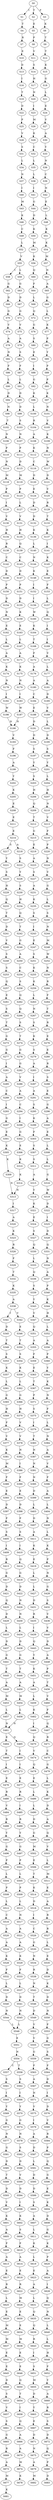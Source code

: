 strict digraph  {
	S0 -> S1 [ label = I ];
	S0 -> S2 [ label = T ];
	S0 -> S3 [ label = F ];
	S1 -> S4 [ label = T ];
	S2 -> S5 [ label = E ];
	S3 -> S6 [ label = K ];
	S4 -> S7 [ label = R ];
	S5 -> S8 [ label = P ];
	S6 -> S9 [ label = T ];
	S7 -> S10 [ label = E ];
	S8 -> S11 [ label = V ];
	S9 -> S12 [ label = T ];
	S10 -> S13 [ label = D ];
	S11 -> S14 [ label = S ];
	S12 -> S15 [ label = K ];
	S13 -> S16 [ label = I ];
	S14 -> S17 [ label = H ];
	S15 -> S18 [ label = G ];
	S16 -> S19 [ label = T ];
	S17 -> S20 [ label = N ];
	S18 -> S21 [ label = L ];
	S19 -> S22 [ label = D ];
	S20 -> S23 [ label = I ];
	S21 -> S24 [ label = E ];
	S22 -> S25 [ label = P ];
	S23 -> S26 [ label = M ];
	S24 -> S27 [ label = V ];
	S25 -> S28 [ label = V ];
	S26 -> S29 [ label = K ];
	S27 -> S30 [ label = A ];
	S28 -> S31 [ label = S ];
	S29 -> S32 [ label = C ];
	S30 -> S33 [ label = Y ];
	S31 -> S34 [ label = L ];
	S32 -> S35 [ label = L ];
	S33 -> S36 [ label = N ];
	S34 -> S37 [ label = N ];
	S35 -> S38 [ label = L ];
	S36 -> S39 [ label = C ];
	S37 -> S40 [ label = I ];
	S38 -> S41 [ label = I ];
	S39 -> S42 [ label = N ];
	S40 -> S43 [ label = M ];
	S41 -> S44 [ label = G ];
	S42 -> S45 [ label = E ];
	S43 -> S46 [ label = K ];
	S44 -> S47 [ label = D ];
	S45 -> S48 [ label = L ];
	S46 -> S49 [ label = C ];
	S47 -> S50 [ label = K ];
	S48 -> S51 [ label = K ];
	S49 -> S52 [ label = L ];
	S50 -> S53 [ label = M ];
	S51 -> S54 [ label = K ];
	S52 -> S55 [ label = V ];
	S53 -> S56 [ label = K ];
	S54 -> S57 [ label = M ];
	S55 -> S58 [ label = I ];
	S55 -> S59 [ label = L ];
	S56 -> S60 [ label = Q ];
	S57 -> S61 [ label = N ];
	S58 -> S62 [ label = G ];
	S59 -> S63 [ label = G ];
	S60 -> S64 [ label = F ];
	S61 -> S65 [ label = A ];
	S62 -> S66 [ label = D ];
	S63 -> S67 [ label = D ];
	S64 -> S68 [ label = L ];
	S65 -> S69 [ label = G ];
	S66 -> S70 [ label = G ];
	S67 -> S71 [ label = G ];
	S68 -> S72 [ label = Q ];
	S69 -> S73 [ label = L ];
	S70 -> S74 [ label = V ];
	S71 -> S75 [ label = V ];
	S72 -> S76 [ label = G ];
	S73 -> S77 [ label = K ];
	S74 -> S78 [ label = A ];
	S75 -> S79 [ label = A ];
	S76 -> S80 [ label = S ];
	S77 -> S81 [ label = P ];
	S78 -> S82 [ label = N ];
	S79 -> S83 [ label = S ];
	S80 -> S84 [ label = E ];
	S81 -> S85 [ label = Y ];
	S82 -> S86 [ label = F ];
	S83 -> S87 [ label = F ];
	S84 -> S88 [ label = I ];
	S85 -> S89 [ label = P ];
	S86 -> S90 [ label = L ];
	S87 -> S91 [ label = L ];
	S88 -> S92 [ label = G ];
	S89 -> S93 [ label = P ];
	S90 -> S94 [ label = D ];
	S91 -> S95 [ label = D ];
	S92 -> S96 [ label = K ];
	S93 -> S97 [ label = K ];
	S94 -> S98 [ label = N ];
	S95 -> S99 [ label = D ];
	S96 -> S100 [ label = L ];
	S97 -> S101 [ label = N ];
	S98 -> S102 [ label = T ];
	S99 -> S103 [ label = S ];
	S100 -> S104 [ label = R ];
	S101 -> S105 [ label = V ];
	S102 -> S106 [ label = N ];
	S103 -> S107 [ label = N ];
	S104 -> S108 [ label = A ];
	S105 -> S109 [ label = K ];
	S106 -> S110 [ label = P ];
	S107 -> S111 [ label = P ];
	S108 -> S112 [ label = K ];
	S109 -> S113 [ label = N ];
	S110 -> S114 [ label = N ];
	S111 -> S115 [ label = D ];
	S112 -> S116 [ label = C ];
	S113 -> S117 [ label = W ];
	S114 -> S118 [ label = M ];
	S115 -> S119 [ label = M ];
	S116 -> S120 [ label = D ];
	S117 -> S121 [ label = D ];
	S118 -> S122 [ label = P ];
	S119 -> S123 [ label = P ];
	S120 -> S124 [ label = E ];
	S121 -> S125 [ label = V ];
	S122 -> S126 [ label = I ];
	S123 -> S127 [ label = L ];
	S124 -> S128 [ label = D ];
	S125 -> S129 [ label = R ];
	S126 -> S130 [ label = V ];
	S127 -> S131 [ label = V ];
	S128 -> S132 [ label = D ];
	S129 -> S133 [ label = T ];
	S130 -> S134 [ label = H ];
	S131 -> S135 [ label = H ];
	S132 -> S136 [ label = K ];
	S133 -> S137 [ label = K ];
	S134 -> S138 [ label = R ];
	S135 -> S139 [ label = Q ];
	S136 -> S140 [ label = L ];
	S137 -> S141 [ label = I ];
	S138 -> S142 [ label = C ];
	S139 -> S143 [ label = C ];
	S140 -> S144 [ label = N ];
	S141 -> S145 [ label = K ];
	S142 -> S146 [ label = D ];
	S143 -> S147 [ label = D ];
	S144 -> S148 [ label = K ];
	S145 -> S149 [ label = E ];
	S146 -> S150 [ label = P ];
	S147 -> S151 [ label = P ];
	S148 -> S152 [ label = I ];
	S149 -> S153 [ label = F ];
	S150 -> S154 [ label = D ];
	S151 -> S155 [ label = D ];
	S152 -> S156 [ label = I ];
	S153 -> S157 [ label = L ];
	S154 -> S158 [ label = N ];
	S155 -> S159 [ label = K ];
	S156 -> S160 [ label = W ];
	S157 -> S161 [ label = Q ];
	S158 -> S162 [ label = E ];
	S159 -> S163 [ label = E ];
	S160 -> S164 [ label = K ];
	S161 -> S165 [ label = I ];
	S162 -> S166 [ label = L ];
	S163 -> S167 [ label = L ];
	S164 -> S168 [ label = T ];
	S165 -> S169 [ label = I ];
	S166 -> S170 [ label = A ];
	S167 -> S171 [ label = A ];
	S168 -> S172 [ label = F ];
	S169 -> S173 [ label = V ];
	S170 -> S174 [ label = K ];
	S171 -> S175 [ label = K ];
	S172 -> S176 [ label = A ];
	S173 -> S177 [ label = L ];
	S174 -> S178 [ label = N ];
	S175 -> S179 [ label = N ];
	S176 -> S180 [ label = A ];
	S177 -> S181 [ label = A ];
	S178 -> S182 [ label = I ];
	S179 -> S183 [ label = I ];
	S180 -> S184 [ label = C ];
	S181 -> S185 [ label = D ];
	S182 -> S186 [ label = W ];
	S183 -> S187 [ label = W ];
	S184 -> S188 [ label = E ];
	S185 -> S189 [ label = V ];
	S186 -> S190 [ label = N ];
	S187 -> S190 [ label = N ];
	S188 -> S191 [ label = D ];
	S189 -> S192 [ label = L ];
	S190 -> S193 [ label = V ];
	S191 -> S194 [ label = D ];
	S192 -> S195 [ label = D ];
	S193 -> S196 [ label = F ];
	S194 -> S197 [ label = S ];
	S195 -> S198 [ label = S ];
	S196 -> S199 [ label = A ];
	S197 -> S200 [ label = Y ];
	S198 -> S201 [ label = Y ];
	S199 -> S202 [ label = Y ];
	S200 -> S203 [ label = S ];
	S201 -> S204 [ label = L ];
	S202 -> S205 [ label = K ];
	S203 -> S206 [ label = H ];
	S204 -> S207 [ label = H ];
	S205 -> S208 [ label = E ];
	S206 -> S209 [ label = Q ];
	S207 -> S210 [ label = N ];
	S208 -> S211 [ label = E ];
	S209 -> S212 [ label = T ];
	S210 -> S213 [ label = V ];
	S211 -> S214 [ label = E ];
	S212 -> S215 [ label = G ];
	S213 -> S216 [ label = F ];
	S214 -> S217 [ label = S ];
	S214 -> S218 [ label = A ];
	S215 -> S219 [ label = E ];
	S216 -> S220 [ label = P ];
	S217 -> S221 [ label = Y ];
	S218 -> S222 [ label = S ];
	S219 -> S223 [ label = A ];
	S220 -> S224 [ label = N ];
	S221 -> S225 [ label = S ];
	S222 -> S226 [ label = Y ];
	S223 -> S227 [ label = S ];
	S224 -> S228 [ label = V ];
	S225 -> S229 [ label = H ];
	S226 -> S230 [ label = S ];
	S227 -> S231 [ label = A ];
	S228 -> S232 [ label = G ];
	S229 -> S233 [ label = Q ];
	S230 -> S234 [ label = H ];
	S231 -> S235 [ label = K ];
	S232 -> S236 [ label = L ];
	S233 -> S237 [ label = T ];
	S234 -> S238 [ label = Q ];
	S235 -> S239 [ label = S ];
	S236 -> S240 [ label = S ];
	S237 -> S241 [ label = D ];
	S238 -> S242 [ label = T ];
	S239 -> S243 [ label = I ];
	S240 -> S244 [ label = N ];
	S241 -> S245 [ label = V ];
	S242 -> S246 [ label = G ];
	S243 -> S247 [ label = E ];
	S244 -> S248 [ label = M ];
	S245 -> S249 [ label = S ];
	S246 -> S250 [ label = A ];
	S247 -> S251 [ label = S ];
	S248 -> S252 [ label = W ];
	S249 -> S253 [ label = S ];
	S250 -> S254 [ label = C ];
	S251 -> S255 [ label = K ];
	S252 -> S256 [ label = N ];
	S253 -> S257 [ label = Q ];
	S254 -> S258 [ label = S ];
	S255 -> S259 [ label = K ];
	S256 -> S260 [ label = R ];
	S257 -> S261 [ label = E ];
	S258 -> S262 [ label = Q ];
	S259 -> S263 [ label = L ];
	S260 -> S264 [ label = F ];
	S261 -> S265 [ label = S ];
	S262 -> S266 [ label = Q ];
	S263 -> S267 [ label = N ];
	S264 -> S268 [ label = T ];
	S265 -> S269 [ label = T ];
	S266 -> S270 [ label = S ];
	S267 -> S271 [ label = S ];
	S268 -> S272 [ label = R ];
	S269 -> S273 [ label = G ];
	S270 -> S274 [ label = T ];
	S271 -> S275 [ label = K ];
	S272 -> S276 [ label = E ];
	S273 -> S277 [ label = G ];
	S274 -> S278 [ label = G ];
	S275 -> S279 [ label = S ];
	S276 -> S280 [ label = E ];
	S277 -> S281 [ label = I ];
	S278 -> S282 [ label = G ];
	S279 -> S283 [ label = A ];
	S280 -> S284 [ label = R ];
	S281 -> S285 [ label = A ];
	S282 -> S286 [ label = V ];
	S283 -> S287 [ label = I ];
	S284 -> S288 [ label = S ];
	S285 -> S289 [ label = C ];
	S286 -> S290 [ label = A ];
	S287 -> S291 [ label = A ];
	S288 -> S292 [ label = E ];
	S289 -> S293 [ label = I ];
	S290 -> S294 [ label = C ];
	S291 -> S295 [ label = S ];
	S292 -> S296 [ label = G ];
	S293 -> S297 [ label = G ];
	S294 -> S298 [ label = I ];
	S295 -> S299 [ label = K ];
	S296 -> S300 [ label = A ];
	S297 -> S301 [ label = E ];
	S298 -> S302 [ label = G ];
	S299 -> S303 [ label = F ];
	S300 -> S304 [ label = E ];
	S301 -> S305 [ label = K ];
	S302 -> S306 [ label = E ];
	S303 -> S307 [ label = S ];
	S304 -> S308 [ label = L ];
	S305 -> S309 [ label = K ];
	S306 -> S310 [ label = K ];
	S307 -> S311 [ label = S ];
	S308 -> S312 [ label = L ];
	S309 -> S313 [ label = N ];
	S310 -> S314 [ label = K ];
	S311 -> S315 [ label = A ];
	S312 -> S316 [ label = G ];
	S313 -> S317 [ label = I ];
	S314 -> S313 [ label = N ];
	S315 -> S318 [ label = Y ];
	S316 -> S319 [ label = W ];
	S317 -> S320 [ label = A ];
	S318 -> S321 [ label = K ];
	S319 -> S322 [ label = D ];
	S320 -> S323 [ label = K ];
	S321 -> S324 [ label = E ];
	S322 -> S325 [ label = I ];
	S323 -> S326 [ label = R ];
	S324 -> S327 [ label = S ];
	S325 -> S328 [ label = D ];
	S326 -> S329 [ label = F ];
	S327 -> S330 [ label = Q ];
	S328 -> S331 [ label = Q ];
	S329 -> S332 [ label = T ];
	S330 -> S333 [ label = L ];
	S331 -> S334 [ label = N ];
	S332 -> S335 [ label = K ];
	S333 -> S336 [ label = Q ];
	S334 -> S337 [ label = A ];
	S335 -> S338 [ label = A ];
	S336 -> S339 [ label = S ];
	S337 -> S340 [ label = P ];
	S338 -> S341 [ label = I ];
	S338 -> S342 [ label = V ];
	S339 -> S343 [ label = Y ];
	S340 -> S344 [ label = K ];
	S341 -> S345 [ label = D ];
	S342 -> S346 [ label = E ];
	S343 -> S347 [ label = V ];
	S344 -> S348 [ label = H ];
	S345 -> S349 [ label = T ];
	S346 -> S350 [ label = T ];
	S347 -> S351 [ label = Q ];
	S348 -> S352 [ label = L ];
	S349 -> S353 [ label = S ];
	S350 -> S354 [ label = S ];
	S351 -> S355 [ label = A ];
	S352 -> S356 [ label = A ];
	S353 -> S357 [ label = K ];
	S354 -> S358 [ label = K ];
	S355 -> S359 [ label = F ];
	S356 -> S360 [ label = P ];
	S357 -> S361 [ label = L ];
	S358 -> S362 [ label = L ];
	S359 -> S363 [ label = E ];
	S360 -> S364 [ label = Y ];
	S361 -> S365 [ label = G ];
	S362 -> S366 [ label = G ];
	S363 -> S367 [ label = T ];
	S364 -> S368 [ label = K ];
	S365 -> S369 [ label = H ];
	S366 -> S370 [ label = H ];
	S367 -> S371 [ label = P ];
	S368 -> S372 [ label = N ];
	S369 -> S373 [ label = F ];
	S370 -> S374 [ label = V ];
	S371 -> S375 [ label = S ];
	S372 -> S376 [ label = F ];
	S373 -> S377 [ label = V ];
	S374 -> S378 [ label = V ];
	S375 -> S379 [ label = I ];
	S376 -> S380 [ label = L ];
	S377 -> S381 [ label = K ];
	S378 -> S382 [ label = N ];
	S379 -> S383 [ label = T ];
	S380 -> S384 [ label = N ];
	S381 -> S385 [ label = M ];
	S382 -> S386 [ label = I ];
	S383 -> S387 [ label = N ];
	S384 -> S388 [ label = A ];
	S385 -> S389 [ label = F ];
	S386 -> S390 [ label = F ];
	S387 -> S391 [ label = N ];
	S388 -> S392 [ label = V ];
	S389 -> S393 [ label = E ];
	S390 -> S394 [ label = E ];
	S391 -> S395 [ label = N ];
	S392 -> S396 [ label = F ];
	S393 -> S397 [ label = D ];
	S394 -> S398 [ label = D ];
	S395 -> S399 [ label = D ];
	S396 -> S400 [ label = A ];
	S397 -> S401 [ label = F ];
	S398 -> S402 [ label = F ];
	S399 -> S403 [ label = L ];
	S400 -> S404 [ label = L ];
	S401 -> S405 [ label = S ];
	S402 -> S406 [ label = S ];
	S403 -> S407 [ label = D ];
	S404 -> S408 [ label = N ];
	S405 -> S409 [ label = I ];
	S406 -> S410 [ label = I ];
	S407 -> S411 [ label = A ];
	S408 -> S412 [ label = L ];
	S409 -> S413 [ label = R ];
	S410 -> S414 [ label = Q ];
	S411 -> S415 [ label = K ];
	S412 -> S416 [ label = K ];
	S413 -> S417 [ label = G ];
	S414 -> S418 [ label = G ];
	S415 -> S419 [ label = E ];
	S416 -> S420 [ label = P ];
	S417 -> S421 [ label = D ];
	S418 -> S422 [ label = D ];
	S419 -> S423 [ label = L ];
	S420 -> S424 [ label = N ];
	S421 -> S425 [ label = Q ];
	S422 -> S426 [ label = N ];
	S423 -> S427 [ label = L ];
	S424 -> S428 [ label = G ];
	S425 -> S429 [ label = D ];
	S426 -> S430 [ label = N ];
	S427 -> S431 [ label = D ];
	S428 -> S432 [ label = S ];
	S429 -> S433 [ label = L ];
	S430 -> S434 [ label = L ];
	S431 -> S435 [ label = R ];
	S432 -> S436 [ label = V ];
	S433 -> S437 [ label = D ];
	S434 -> S438 [ label = D ];
	S435 -> S439 [ label = I ];
	S436 -> S440 [ label = V ];
	S437 -> S441 [ label = G ];
	S438 -> S442 [ label = G ];
	S439 -> S443 [ label = Q ];
	S440 -> S444 [ label = D ];
	S441 -> S445 [ label = T ];
	S442 -> S446 [ label = T ];
	S443 -> S447 [ label = Y ];
	S444 -> S448 [ label = A ];
	S445 -> S449 [ label = A ];
	S446 -> S450 [ label = A ];
	S447 -> S451 [ label = K ];
	S448 -> S452 [ label = P ];
	S449 -> S453 [ label = M ];
	S450 -> S454 [ label = M ];
	S451 -> S455 [ label = A ];
	S452 -> S456 [ label = T ];
	S453 -> S457 [ label = L ];
	S454 -> S458 [ label = L ];
	S455 -> S459 [ label = L ];
	S456 -> S460 [ label = V ];
	S457 -> S461 [ label = N ];
	S458 -> S461 [ label = N ];
	S459 -> S462 [ label = K ];
	S460 -> S463 [ label = F ];
	S461 -> S464 [ label = E ];
	S461 -> S465 [ label = Q ];
	S462 -> S466 [ label = I ];
	S463 -> S467 [ label = Q ];
	S464 -> S468 [ label = T ];
	S465 -> S469 [ label = I ];
	S466 -> S470 [ label = Q ];
	S467 -> S471 [ label = R ];
	S468 -> S472 [ label = I ];
	S469 -> S473 [ label = I ];
	S470 -> S474 [ label = V ];
	S471 -> S475 [ label = C ];
	S472 -> S476 [ label = E ];
	S473 -> S477 [ label = E ];
	S474 -> S478 [ label = Q ];
	S475 -> S479 [ label = G ];
	S476 -> S480 [ label = R ];
	S477 -> S481 [ label = R ];
	S478 -> S482 [ label = E ];
	S479 -> S483 [ label = L ];
	S480 -> S484 [ label = V ];
	S481 -> S485 [ label = I ];
	S482 -> S486 [ label = L ];
	S483 -> S487 [ label = K ];
	S484 -> S488 [ label = R ];
	S485 -> S489 [ label = R ];
	S486 -> S490 [ label = L ];
	S487 -> S491 [ label = D ];
	S488 -> S492 [ label = Y ];
	S489 -> S493 [ label = Y ];
	S490 -> S494 [ label = D ];
	S491 -> S495 [ label = A ];
	S492 -> S496 [ label = G ];
	S493 -> S497 [ label = G ];
	S494 -> S498 [ label = G ];
	S495 -> S499 [ label = Q ];
	S496 -> S500 [ label = P ];
	S497 -> S501 [ label = P ];
	S498 -> S502 [ label = M ];
	S499 -> S503 [ label = V ];
	S500 -> S504 [ label = L ];
	S501 -> S505 [ label = L ];
	S502 -> S506 [ label = E ];
	S503 -> S507 [ label = L ];
	S504 -> S508 [ label = P ];
	S505 -> S509 [ label = P ];
	S506 -> S510 [ label = T ];
	S507 -> S511 [ label = M ];
	S508 -> S512 [ label = L ];
	S509 -> S513 [ label = L ];
	S510 -> S514 [ label = K ];
	S511 -> S515 [ label = E ];
	S512 -> S516 [ label = C ];
	S513 -> S517 [ label = N ];
	S514 -> S518 [ label = D ];
	S515 -> S519 [ label = A ];
	S516 -> S520 [ label = A ];
	S517 -> S521 [ label = A ];
	S518 -> S522 [ label = I ];
	S519 -> S523 [ label = R ];
	S520 -> S524 [ label = A ];
	S521 -> S525 [ label = A ];
	S522 -> S526 [ label = C ];
	S523 -> S527 [ label = R ];
	S524 -> S528 [ label = K ];
	S525 -> S529 [ label = K ];
	S526 -> S530 [ label = G ];
	S527 -> S531 [ label = L ];
	S528 -> S532 [ label = F ];
	S529 -> S533 [ label = F ];
	S530 -> S534 [ label = N ];
	S531 -> S535 [ label = E ];
	S532 -> S536 [ label = L ];
	S533 -> S537 [ label = L ];
	S534 -> S538 [ label = R ];
	S535 -> S539 [ label = D ];
	S536 -> S540 [ label = D ];
	S537 -> S541 [ label = D ];
	S538 -> S542 [ label = N ];
	S539 -> S543 [ label = K ];
	S540 -> S544 [ label = N ];
	S541 -> S545 [ label = N ];
	S542 -> S546 [ label = T ];
	S543 -> S547 [ label = D ];
	S544 -> S548 [ label = L ];
	S545 -> S548 [ label = L ];
	S546 -> S549 [ label = D ];
	S547 -> S550 [ label = N ];
	S548 -> S551 [ label = E ];
	S549 -> S552 [ label = V ];
	S550 -> S553 [ label = F ];
	S551 -> S554 [ label = N ];
	S552 -> S555 [ label = V ];
	S553 -> S556 [ label = G ];
	S554 -> S557 [ label = C ];
	S554 -> S558 [ label = T ];
	S555 -> S559 [ label = G ];
	S556 -> S560 [ label = S ];
	S557 -> S561 [ label = S ];
	S558 -> S562 [ label = S ];
	S559 -> S563 [ label = F ];
	S560 -> S564 [ label = F ];
	S561 -> S565 [ label = I ];
	S562 -> S566 [ label = I ];
	S563 -> S567 [ label = A ];
	S564 -> S568 [ label = D ];
	S565 -> S569 [ label = Y ];
	S566 -> S570 [ label = Y ];
	S567 -> S571 [ label = N ];
	S568 -> S572 [ label = I ];
	S569 -> S573 [ label = G ];
	S570 -> S574 [ label = G ];
	S571 -> S575 [ label = V ];
	S572 -> S576 [ label = D ];
	S573 -> S577 [ label = N ];
	S574 -> S578 [ label = N ];
	S575 -> S579 [ label = I ];
	S576 -> S580 [ label = V ];
	S577 -> S581 [ label = G ];
	S578 -> S582 [ label = S ];
	S579 -> S583 [ label = A ];
	S580 -> S584 [ label = R ];
	S581 -> S585 [ label = D ];
	S582 -> S586 [ label = D ];
	S583 -> S587 [ label = D ];
	S584 -> S588 [ label = P ];
	S585 -> S589 [ label = T ];
	S586 -> S590 [ label = V ];
	S587 -> S591 [ label = L ];
	S588 -> S592 [ label = Q ];
	S589 -> S593 [ label = D ];
	S590 -> S594 [ label = D ];
	S591 -> S595 [ label = D ];
	S592 -> S596 [ label = G ];
	S593 -> S597 [ label = V ];
	S594 -> S598 [ label = I ];
	S595 -> S599 [ label = D ];
	S596 -> S600 [ label = E ];
	S597 -> S601 [ label = K ];
	S598 -> S602 [ label = K ];
	S599 -> S603 [ label = S ];
	S600 -> S604 [ label = K ];
	S601 -> S605 [ label = A ];
	S602 -> S606 [ label = S ];
	S603 -> S607 [ label = A ];
	S604 -> S608 [ label = D ];
	S605 -> S609 [ label = F ];
	S606 -> S610 [ label = F ];
	S607 -> S611 [ label = L ];
	S608 -> S612 [ label = G ];
	S609 -> S613 [ label = A ];
	S610 -> S614 [ label = A ];
	S611 -> S615 [ label = K ];
	S612 -> S616 [ label = K ];
	S613 -> S617 [ label = E ];
	S614 -> S618 [ label = E ];
	S615 -> S619 [ label = L ];
	S616 -> S620 [ label = P ];
	S617 -> S621 [ label = R ];
	S618 -> S622 [ label = R ];
	S619 -> S623 [ label = E ];
	S620 -> S624 [ label = A ];
	S621 -> S625 [ label = L ];
	S622 -> S626 [ label = M ];
	S623 -> S627 [ label = A ];
	S624 -> S628 [ label = I ];
	S625 -> S629 [ label = E ];
	S626 -> S630 [ label = E ];
	S627 -> S631 [ label = L ];
	S628 -> S632 [ label = Q ];
	S629 -> S633 [ label = M ];
	S630 -> S634 [ label = E ];
	S631 -> S635 [ label = Q ];
	S632 -> S636 [ label = N ];
	S633 -> S637 [ label = M ];
	S634 -> S638 [ label = M ];
	S635 -> S639 [ label = Q ];
	S636 -> S640 [ label = L ];
	S637 -> S641 [ label = E ];
	S638 -> S642 [ label = E ];
	S639 -> S643 [ label = R ];
	S640 -> S644 [ label = L ];
	S641 -> S645 [ label = E ];
	S642 -> S646 [ label = E ];
	S643 -> S647 [ label = I ];
	S644 -> S648 [ label = H ];
	S645 -> S649 [ label = D ];
	S646 -> S650 [ label = Q ];
	S647 -> S651 [ label = S ];
	S648 -> S652 [ label = F ];
	S649 -> S653 [ label = S ];
	S650 -> S654 [ label = T ];
	S651 -> S655 [ label = M ];
	S652 -> S656 [ label = Y ];
	S653 -> S657 [ label = V ];
	S654 -> S658 [ label = I ];
	S655 -> S659 [ label = D ];
	S656 -> S660 [ label = A ];
	S657 -> S661 [ label = S ];
	S658 -> S662 [ label = Q ];
	S659 -> S663 [ label = Y ];
	S660 -> S664 [ label = R ];
	S661 -> S665 [ label = G ];
	S662 -> S666 [ label = A ];
	S663 -> S667 [ label = E ];
	S664 -> S668 [ label = S ];
	S665 -> S669 [ label = R ];
	S666 -> S670 [ label = A ];
	S667 -> S671 [ label = D ];
	S668 -> S672 [ label = D ];
	S669 -> S673 [ label = A ];
	S670 -> S674 [ label = M ];
	S671 -> S675 [ label = N ];
	S672 -> S676 [ label = Q ];
	S673 -> S677 [ label = M ];
	S674 -> S678 [ label = K ];
	S675 -> S679 [ label = A ];
	S676 -> S680 [ label = P ];
	S677 -> S681 [ label = K ];
	S679 -> S682 [ label = M ];
	S680 -> S683 [ label = D ];
}
